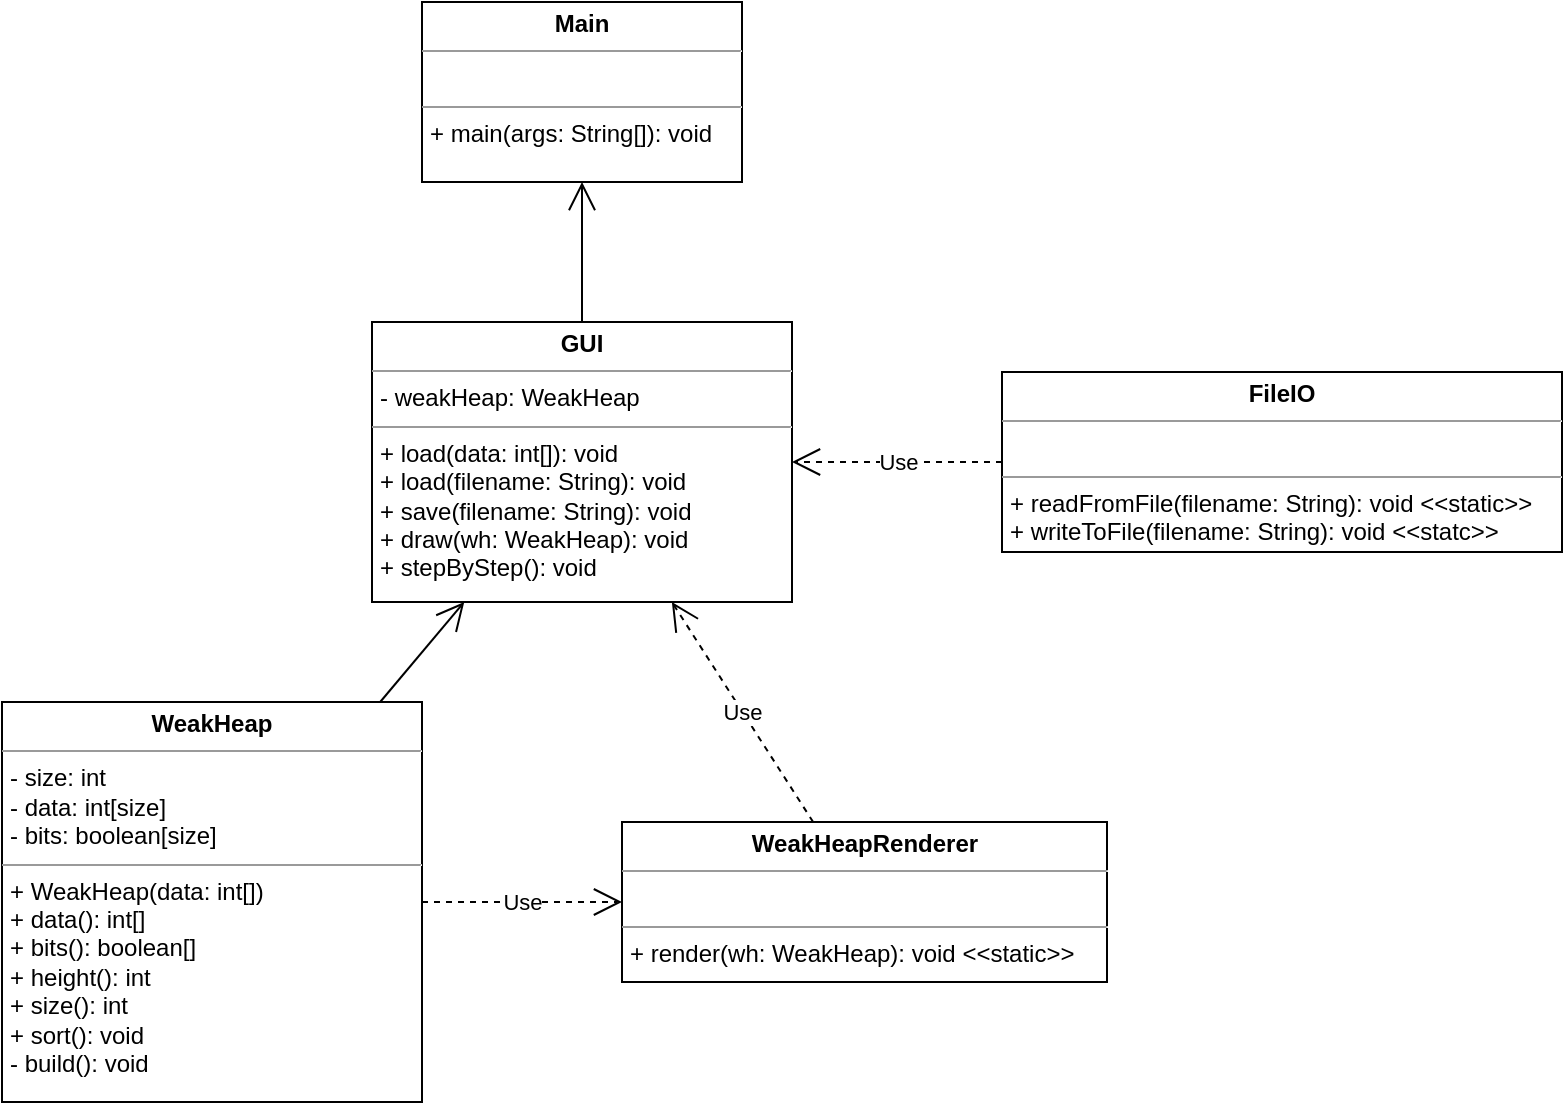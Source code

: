 <mxfile version="14.8.4"><diagram id="RTPzu7hQzHuuY1RPyMuJ" name="Page-1"><mxGraphModel dx="1296" dy="1774" grid="1" gridSize="10" guides="1" tooltips="1" connect="1" arrows="1" fold="1" page="1" pageScale="1" pageWidth="850" pageHeight="1100" background="none" math="0" shadow="0"><root><mxCell id="0"/><mxCell id="1" parent="0"/><mxCell id="5GJzKdE9HvVWJrrzJt1k-5" value="&lt;p style=&quot;margin: 0px ; margin-top: 4px ; text-align: center&quot;&gt;&lt;b&gt;WeakHeap&lt;/b&gt;&lt;/p&gt;&lt;hr size=&quot;1&quot;&gt;&lt;p style=&quot;margin: 0px ; margin-left: 4px&quot;&gt;- size: int&lt;br&gt;- data: int[size]&lt;br&gt;- bits: boolean[size]&lt;/p&gt;&lt;hr size=&quot;1&quot;&gt;&lt;p style=&quot;margin: 0px ; margin-left: 4px&quot;&gt;+ WeakHeap(data: int[])&lt;/p&gt;&lt;p style=&quot;margin: 0px ; margin-left: 4px&quot;&gt;+ data(): int[]&lt;/p&gt;&lt;p style=&quot;margin: 0px ; margin-left: 4px&quot;&gt;+ bits(): boolean[]&lt;br&gt;&lt;/p&gt;&lt;p style=&quot;margin: 0px ; margin-left: 4px&quot;&gt;+ height(): int&lt;/p&gt;&lt;p style=&quot;margin: 0px ; margin-left: 4px&quot;&gt;+ size(): int&lt;br&gt;&lt;/p&gt;&lt;p style=&quot;margin: 0px ; margin-left: 4px&quot;&gt;+ sort(): void&lt;/p&gt;&lt;p style=&quot;margin: 0px ; margin-left: 4px&quot;&gt;- build(): void&lt;/p&gt;" style="verticalAlign=top;align=left;overflow=fill;fontSize=12;fontFamily=Helvetica;html=1;" parent="1" vertex="1"><mxGeometry x="50" y="180" width="210" height="200" as="geometry"/></mxCell><mxCell id="5GJzKdE9HvVWJrrzJt1k-15" value="&lt;p style=&quot;margin: 0px ; margin-top: 4px ; text-align: center&quot;&gt;&lt;b&gt;GUI&lt;/b&gt;&lt;br&gt;&lt;/p&gt;&lt;hr size=&quot;1&quot;&gt;&lt;p style=&quot;margin: 0px ; margin-left: 4px&quot;&gt;- weakHeap: WeakHeap&lt;br&gt;&lt;/p&gt;&lt;hr size=&quot;1&quot;&gt;&lt;p style=&quot;margin: 0px ; margin-left: 4px&quot;&gt;+ load(data: int[]): void&lt;/p&gt;&lt;p style=&quot;margin: 0px ; margin-left: 4px&quot;&gt;+ load(filename: String): void&lt;br&gt;&lt;/p&gt;&lt;p style=&quot;margin: 0px ; margin-left: 4px&quot;&gt;+ save(filename: String): void&lt;/p&gt;&lt;p style=&quot;margin: 0px ; margin-left: 4px&quot;&gt;+ draw(wh: WeakHeap): void&lt;/p&gt;&lt;p style=&quot;margin: 0px ; margin-left: 4px&quot;&gt;+ stepByStep(): void&lt;br&gt;&lt;/p&gt;" style="verticalAlign=top;align=left;overflow=fill;fontSize=12;fontFamily=Helvetica;html=1;direction=west;" parent="1" vertex="1"><mxGeometry x="235" y="-10" width="210" height="140" as="geometry"/></mxCell><mxCell id="5GJzKdE9HvVWJrrzJt1k-17" value="&lt;p style=&quot;margin: 0px ; margin-top: 4px ; text-align: center&quot;&gt;&lt;b&gt;Main&lt;/b&gt;&lt;br&gt;&lt;/p&gt;&lt;hr size=&quot;1&quot;&gt;&lt;p style=&quot;margin: 0px ; margin-left: 4px&quot;&gt;&lt;br&gt;&lt;/p&gt;&lt;hr size=&quot;1&quot;&gt;&lt;p style=&quot;margin: 0px ; margin-left: 4px&quot;&gt;+ main(args: String[]): void&lt;br&gt;&lt;/p&gt;" style="verticalAlign=top;align=left;overflow=fill;fontSize=12;fontFamily=Helvetica;html=1;" parent="1" vertex="1"><mxGeometry x="260" y="-170" width="160" height="90" as="geometry"/></mxCell><mxCell id="5GJzKdE9HvVWJrrzJt1k-18" value="&lt;p style=&quot;margin: 0px ; margin-top: 4px ; text-align: center&quot;&gt;&lt;b&gt;WeakHeapRenderer&lt;/b&gt;&lt;br&gt;&lt;/p&gt;&lt;hr size=&quot;1&quot;&gt;&lt;p style=&quot;margin: 0px ; margin-left: 4px&quot;&gt;&lt;br&gt;&lt;/p&gt;&lt;hr size=&quot;1&quot;&gt;&lt;p style=&quot;margin: 0px ; margin-left: 4px&quot;&gt;+ render(wh: WeakHeap): void &amp;lt;&amp;lt;static&amp;gt;&amp;gt;&lt;br&gt;&lt;/p&gt;" style="verticalAlign=top;align=left;overflow=fill;fontSize=12;fontFamily=Helvetica;html=1;" parent="1" vertex="1"><mxGeometry x="360" y="240" width="242.5" height="80" as="geometry"/></mxCell><mxCell id="5GJzKdE9HvVWJrrzJt1k-43" value="" style="endArrow=open;endFill=1;endSize=12;html=1;" parent="1" source="5GJzKdE9HvVWJrrzJt1k-15" target="5GJzKdE9HvVWJrrzJt1k-17" edge="1"><mxGeometry width="160" relative="1" as="geometry"><mxPoint x="160" y="310" as="sourcePoint"/><mxPoint x="320" y="310" as="targetPoint"/></mxGeometry></mxCell><mxCell id="5GJzKdE9HvVWJrrzJt1k-51" value="Use" style="endArrow=open;endSize=12;dashed=1;html=1;" parent="1" source="5GJzKdE9HvVWJrrzJt1k-5" target="5GJzKdE9HvVWJrrzJt1k-18" edge="1"><mxGeometry width="160" relative="1" as="geometry"><mxPoint x="320" y="310" as="sourcePoint"/><mxPoint x="160" y="310" as="targetPoint"/></mxGeometry></mxCell><mxCell id="MxYwtCfb4bJeYHsqHP8b-1" value="" style="endArrow=open;endFill=1;endSize=12;html=1;" edge="1" parent="1" source="5GJzKdE9HvVWJrrzJt1k-5" target="5GJzKdE9HvVWJrrzJt1k-15"><mxGeometry width="160" relative="1" as="geometry"><mxPoint x="220" y="250" as="sourcePoint"/><mxPoint x="380" y="250" as="targetPoint"/></mxGeometry></mxCell><mxCell id="MxYwtCfb4bJeYHsqHP8b-2" value="&lt;p style=&quot;margin: 0px ; margin-top: 4px ; text-align: center&quot;&gt;&lt;b&gt;FileIO&lt;/b&gt;&lt;br&gt;&lt;/p&gt;&lt;hr size=&quot;1&quot;&gt;&lt;p style=&quot;margin: 0px ; margin-left: 4px&quot;&gt;&lt;br&gt;&lt;/p&gt;&lt;hr size=&quot;1&quot;&gt;&lt;p style=&quot;margin: 0px ; margin-left: 4px&quot;&gt;+ readFromFile(filename: String): void &amp;lt;&amp;lt;static&amp;gt;&amp;gt;&lt;br&gt;&lt;/p&gt;&lt;p style=&quot;margin: 0px ; margin-left: 4px&quot;&gt;+ writeToFile(filename: String): void &amp;lt;&amp;lt;statc&amp;gt;&amp;gt;&lt;br&gt;&lt;/p&gt;" style="verticalAlign=top;align=left;overflow=fill;fontSize=12;fontFamily=Helvetica;html=1;" vertex="1" parent="1"><mxGeometry x="550" y="15" width="280" height="90" as="geometry"/></mxCell><mxCell id="MxYwtCfb4bJeYHsqHP8b-6" value="Use" style="endArrow=open;endSize=12;dashed=1;html=1;" edge="1" parent="1" source="5GJzKdE9HvVWJrrzJt1k-18" target="5GJzKdE9HvVWJrrzJt1k-15"><mxGeometry width="160" relative="1" as="geometry"><mxPoint x="370" y="290" as="sourcePoint"/><mxPoint x="270" y="290" as="targetPoint"/></mxGeometry></mxCell><mxCell id="MxYwtCfb4bJeYHsqHP8b-7" value="Use" style="endArrow=open;endSize=12;dashed=1;html=1;" edge="1" parent="1" source="MxYwtCfb4bJeYHsqHP8b-2" target="5GJzKdE9HvVWJrrzJt1k-15"><mxGeometry width="160" relative="1" as="geometry"><mxPoint x="520.628" y="200" as="sourcePoint"/><mxPoint x="450.003" y="90" as="targetPoint"/></mxGeometry></mxCell></root></mxGraphModel></diagram></mxfile>